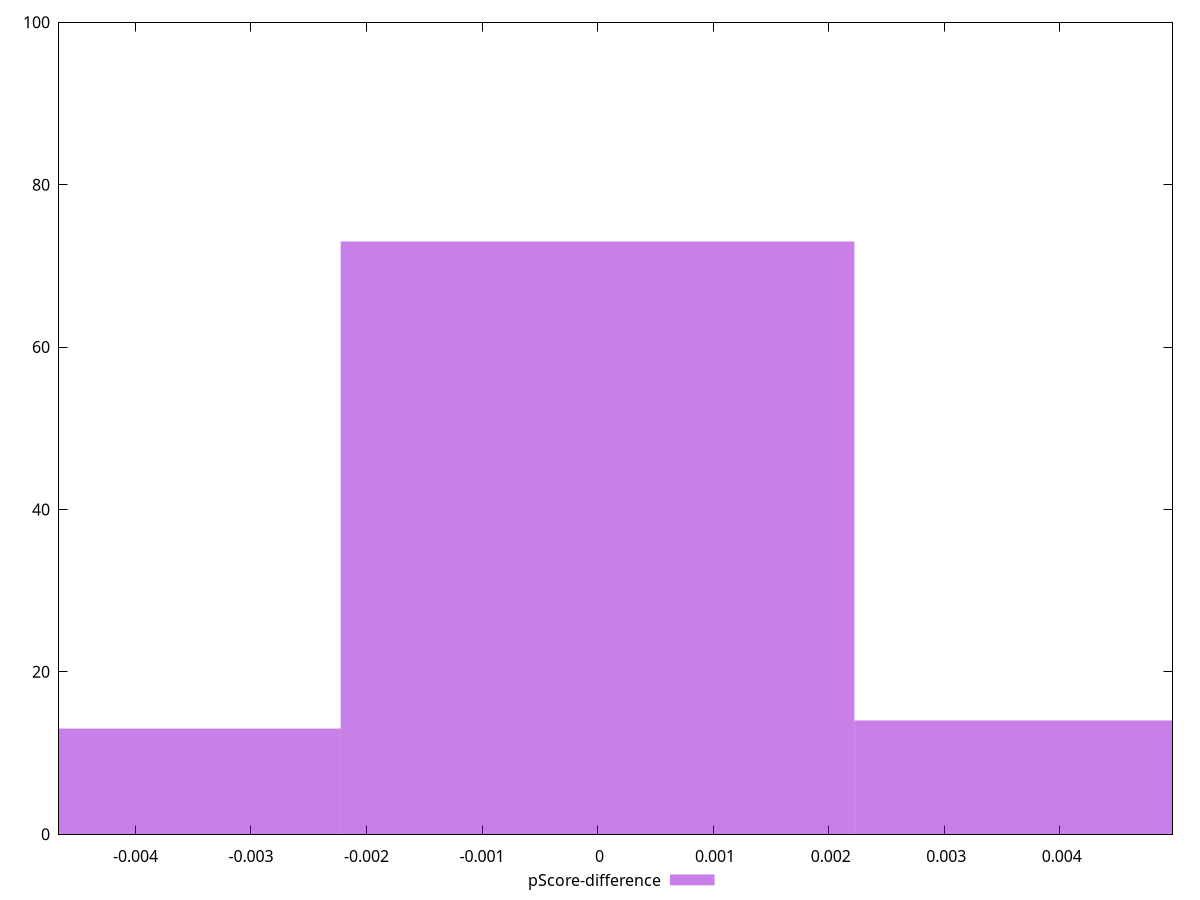 reset

$pScoreDifference <<EOF
0.004446467126420424 14
0 73
-0.004446467126420424 13
EOF

set key outside below
set boxwidth 0.004446467126420424
set xrange [-0.004661055949397299:0.004976157947471924]
set yrange [0:100]
set trange [0:100]
set style fill transparent solid 0.5 noborder
set terminal svg size 640, 490 enhanced background rgb 'white'
set output "report/report_00029_2021-02-24T13-36-40.390Z/estimated-input-latency/samples/music/pScore-difference/histogram.svg"

plot $pScoreDifference title "pScore-difference" with boxes

reset
